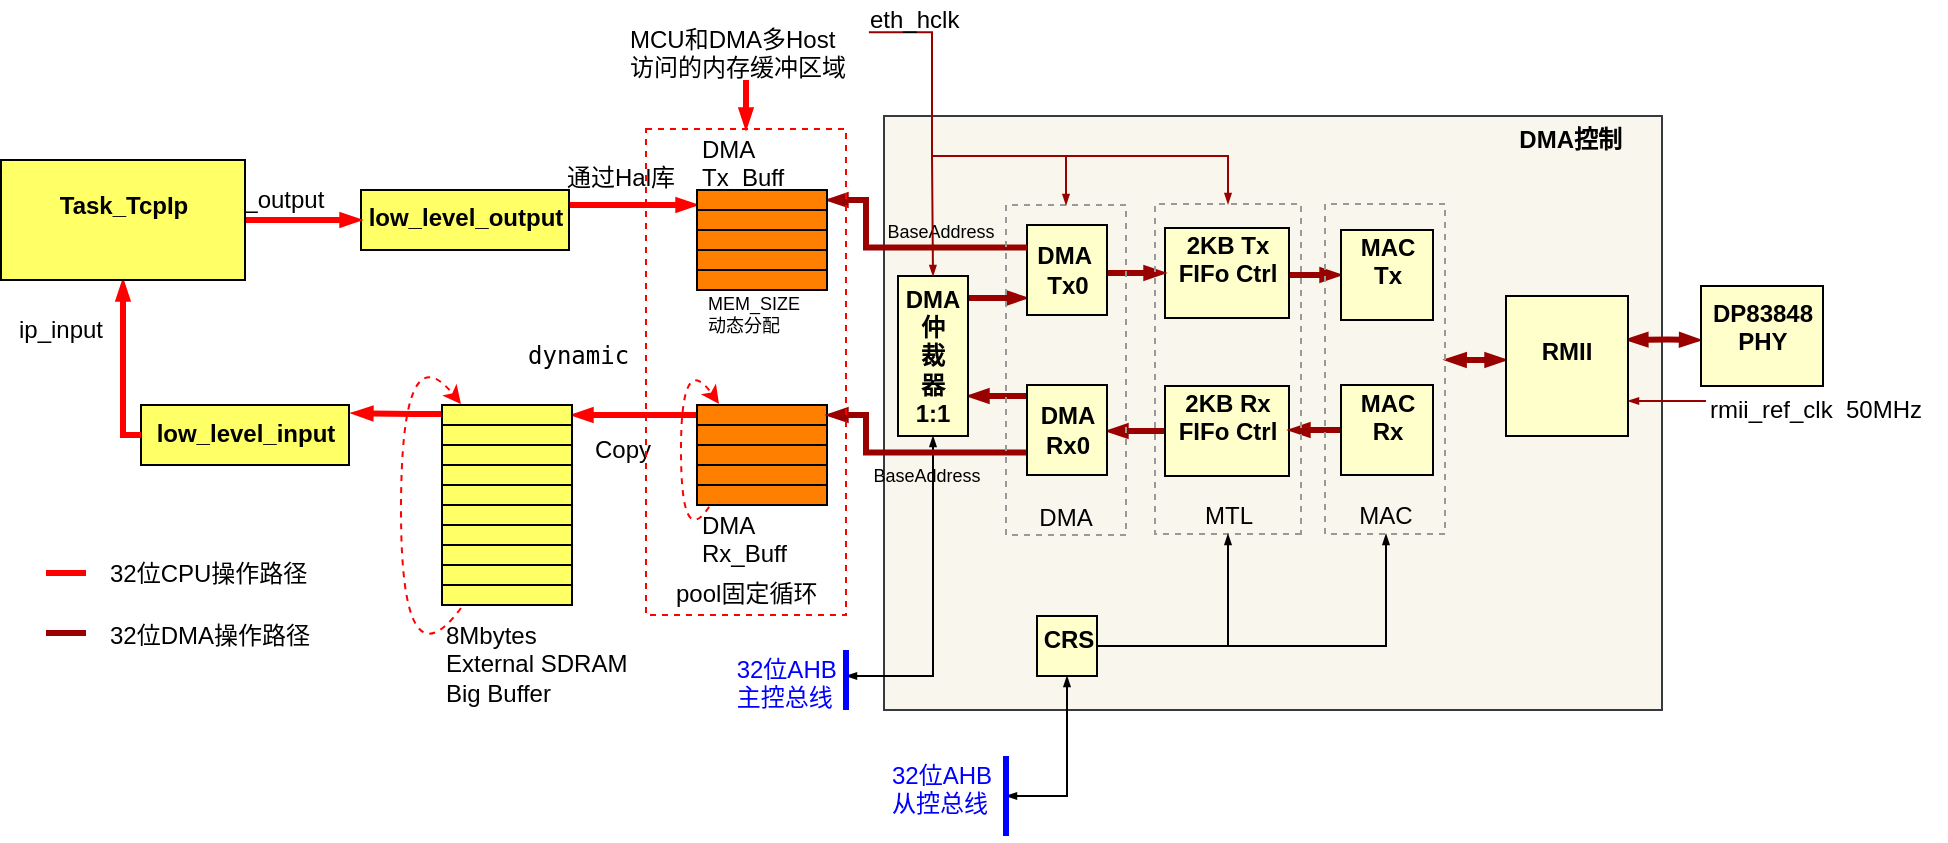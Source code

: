 <mxfile version="10.6.5" type="github"><diagram name="Page-1" id="c7558073-3199-34d8-9f00-42111426c3f3"><mxGraphModel dx="2014" dy="693" grid="1" gridSize="10" guides="1" tooltips="1" connect="1" arrows="1" fold="1" page="1" pageScale="1" pageWidth="826" pageHeight="1169" background="#ffffff" math="0" shadow="0"><root><mxCell id="0"/><mxCell id="1" parent="0"/><mxCell id="zGdMH3OUGbLleEWhz61C-14" value="DMA控制      " style="align=right;verticalAlign=top;fontStyle=1;strokeWidth=1;fillColor=#f9f7ed;spacing=0;whiteSpace=wrap;strokeColor=#36393d;" parent="1" vertex="1"><mxGeometry x="-101" y="200" width="389" height="297" as="geometry"/></mxCell><mxCell id="NwYxwCmfoPBGEtadz7WO-22" style="edgeStyle=orthogonalEdgeStyle;rounded=0;orthogonalLoop=1;jettySize=auto;html=1;exitX=1.006;exitY=0.119;exitDx=0;exitDy=0;startArrow=none;startFill=0;endArrow=blockThin;endFill=1;strokeColor=#990000;strokeWidth=3;fontSize=12;endSize=3;exitPerimeter=0;" edge="1" parent="1" source="zGdMH3OUGbLleEWhz61C-15" target="zGdMH3OUGbLleEWhz61C-31"><mxGeometry relative="1" as="geometry"><Array as="points"><mxPoint x="-29" y="291"/><mxPoint x="-29" y="291"/></Array></mxGeometry></mxCell><mxCell id="NwYxwCmfoPBGEtadz7WO-23" style="edgeStyle=orthogonalEdgeStyle;rounded=0;orthogonalLoop=1;jettySize=auto;html=1;exitX=1;exitY=0.75;exitDx=0;exitDy=0;startArrow=blockThin;startFill=1;endArrow=none;endFill=0;strokeColor=#990000;strokeWidth=3;fontSize=12;endSize=3;startSize=3;" edge="1" parent="1" source="zGdMH3OUGbLleEWhz61C-15" target="zGdMH3OUGbLleEWhz61C-63"><mxGeometry relative="1" as="geometry"><Array as="points"><mxPoint x="-50" y="340"/><mxPoint x="-50" y="340"/></Array></mxGeometry></mxCell><mxCell id="NwYxwCmfoPBGEtadz7WO-82" style="edgeStyle=orthogonalEdgeStyle;rounded=0;orthogonalLoop=1;jettySize=auto;html=1;exitX=0.5;exitY=1;exitDx=0;exitDy=0;startArrow=blockThin;startFill=1;startSize=3;endArrow=blockThin;endFill=1;endSize=3;strokeColor=#000000;strokeWidth=1;fontSize=12;fontColor=#FFFFFF;" edge="1" parent="1" source="zGdMH3OUGbLleEWhz61C-15"><mxGeometry relative="1" as="geometry"><mxPoint x="-120" y="480" as="targetPoint"/><Array as="points"><mxPoint x="-77" y="480"/></Array></mxGeometry></mxCell><mxCell id="zGdMH3OUGbLleEWhz61C-15" value="&#10;DMA仲&#10;裁&#10;器&#10;1:1&#10;" style="align=center;verticalAlign=middle;fontStyle=1;strokeWidth=1;fillColor=#FFFFCC;spacing=0;whiteSpace=wrap;horizontal=1;" parent="1" vertex="1"><mxGeometry x="-94" y="280" width="35" height="80" as="geometry"/></mxCell><mxCell id="NwYxwCmfoPBGEtadz7WO-25" style="edgeStyle=orthogonalEdgeStyle;rounded=0;orthogonalLoop=1;jettySize=auto;html=1;exitX=1;exitY=0.5;exitDx=0;exitDy=0;entryX=0;entryY=0.5;entryDx=0;entryDy=0;startArrow=none;startFill=0;endArrow=blockThin;endFill=1;strokeColor=#990000;strokeWidth=3;fontSize=12;endSize=3;startSize=3;" edge="1" parent="1" source="zGdMH3OUGbLleEWhz61C-18" target="zGdMH3OUGbLleEWhz61C-20"><mxGeometry relative="1" as="geometry"><Array as="points"><mxPoint x="101.5" y="280"/></Array></mxGeometry></mxCell><mxCell id="zGdMH3OUGbLleEWhz61C-18" value="2KB Tx&#10;FIFo Ctrl&#10;" style="align=center;verticalAlign=bottom;fontStyle=1;strokeWidth=1;fillColor=#FFFFCC;spacing=0;whiteSpace=wrap;horizontal=1;" parent="1" vertex="1"><mxGeometry x="39.5" y="256" width="62" height="45" as="geometry"/></mxCell><mxCell id="NwYxwCmfoPBGEtadz7WO-26" style="edgeStyle=orthogonalEdgeStyle;rounded=0;orthogonalLoop=1;jettySize=auto;html=1;startArrow=none;startFill=0;endArrow=blockThin;endFill=1;strokeColor=#990000;strokeWidth=3;fontSize=12;startSize=3;endSize=3;" edge="1" parent="1" source="zGdMH3OUGbLleEWhz61C-19" target="zGdMH3OUGbLleEWhz61C-63"><mxGeometry relative="1" as="geometry"><Array as="points"><mxPoint x="19.5" y="357"/><mxPoint x="19.5" y="357"/></Array></mxGeometry></mxCell><mxCell id="zGdMH3OUGbLleEWhz61C-19" value="2KB Rx&#10;FIFo Ctrl&#10;" style="align=center;verticalAlign=bottom;fontStyle=1;strokeWidth=1;fillColor=#FFFFCC;spacing=0;whiteSpace=wrap;horizontal=1;flipH=1;flipV=0;" parent="1" vertex="1"><mxGeometry x="39.5" y="335" width="62" height="45" as="geometry"/></mxCell><mxCell id="zGdMH3OUGbLleEWhz61C-20" value="MAC&#10;Tx&#10;" style="align=center;verticalAlign=bottom;fontStyle=1;strokeWidth=1;fillColor=#FFFFCC;spacing=0;whiteSpace=wrap;horizontal=1;" parent="1" vertex="1"><mxGeometry x="127.5" y="257" width="46" height="45" as="geometry"/></mxCell><mxCell id="NwYxwCmfoPBGEtadz7WO-27" style="edgeStyle=orthogonalEdgeStyle;rounded=0;orthogonalLoop=1;jettySize=auto;html=1;exitX=0;exitY=0.5;exitDx=0;exitDy=0;startArrow=none;startFill=0;endArrow=blockThin;endFill=1;strokeColor=#990000;strokeWidth=3;fontSize=12;startSize=3;endSize=3;" edge="1" parent="1" source="zGdMH3OUGbLleEWhz61C-21" target="zGdMH3OUGbLleEWhz61C-19"><mxGeometry relative="1" as="geometry"><Array as="points"><mxPoint x="107.5" y="357"/><mxPoint x="107.5" y="357"/></Array></mxGeometry></mxCell><mxCell id="zGdMH3OUGbLleEWhz61C-21" value="MAC&#10;Rx&#10;" style="align=center;verticalAlign=bottom;fontStyle=1;strokeWidth=1;fillColor=#FFFFCC;spacing=0;whiteSpace=wrap;horizontal=1;flipH=1;flipV=0;" parent="1" vertex="1"><mxGeometry x="127.5" y="334.5" width="46" height="45" as="geometry"/></mxCell><mxCell id="NwYxwCmfoPBGEtadz7WO-34" style="edgeStyle=orthogonalEdgeStyle;rounded=0;orthogonalLoop=1;jettySize=auto;html=1;entryX=-0.002;entryY=0.528;entryDx=0;entryDy=0;entryPerimeter=0;startArrow=blockThin;startFill=1;endArrow=blockThin;endFill=1;strokeColor=#990000;strokeWidth=3;fontSize=12;endSize=3;startSize=3;" edge="1" parent="1" source="zGdMH3OUGbLleEWhz61C-22" target="NwYxwCmfoPBGEtadz7WO-31"><mxGeometry relative="1" as="geometry"><Array as="points"><mxPoint x="190" y="322"/><mxPoint x="190" y="322"/></Array></mxGeometry></mxCell><mxCell id="NwYxwCmfoPBGEtadz7WO-35" style="edgeStyle=orthogonalEdgeStyle;rounded=0;orthogonalLoop=1;jettySize=auto;html=1;exitX=0.991;exitY=0.312;exitDx=0;exitDy=0;startArrow=blockThin;startFill=1;endArrow=blockThin;endFill=1;strokeColor=#990000;strokeWidth=3;fontSize=12;endSize=3;startSize=3;exitPerimeter=0;entryX=-0.004;entryY=0.541;entryDx=0;entryDy=0;entryPerimeter=0;" edge="1" parent="1" source="zGdMH3OUGbLleEWhz61C-22" target="zGdMH3OUGbLleEWhz61C-23"><mxGeometry relative="1" as="geometry"><Array as="points"><mxPoint x="291" y="312"/></Array></mxGeometry></mxCell><mxCell id="NwYxwCmfoPBGEtadz7WO-69" style="edgeStyle=orthogonalEdgeStyle;rounded=0;orthogonalLoop=1;jettySize=auto;html=1;exitX=1;exitY=0.75;exitDx=0;exitDy=0;startArrow=blockThin;startFill=1;startSize=3;endArrow=none;endFill=0;endSize=3;strokeColor=#990000;strokeWidth=1;fontSize=12;fontColor=#FFFFFF;" edge="1" parent="1" source="zGdMH3OUGbLleEWhz61C-22"><mxGeometry relative="1" as="geometry"><mxPoint x="310" y="342" as="targetPoint"/></mxGeometry></mxCell><mxCell id="zGdMH3OUGbLleEWhz61C-22" value="RMII&#10;" style="align=center;verticalAlign=middle;fontStyle=1;strokeWidth=1;fillColor=#FFFFCC;spacing=0;whiteSpace=wrap;horizontal=1;" parent="1" vertex="1"><mxGeometry x="210" y="290" width="61" height="70" as="geometry"/></mxCell><mxCell id="zGdMH3OUGbLleEWhz61C-23" value="DP83848&#10;PHY&#10;" style="align=center;verticalAlign=bottom;fontStyle=1;strokeWidth=1;fillColor=#FFFFCC;spacing=0;whiteSpace=wrap;horizontal=1;" parent="1" vertex="1"><mxGeometry x="307.5" y="285" width="61" height="50" as="geometry"/></mxCell><mxCell id="NwYxwCmfoPBGEtadz7WO-36" value="Copy" style="edgeStyle=orthogonalEdgeStyle;rounded=0;orthogonalLoop=1;jettySize=auto;html=1;exitX=0;exitY=0.5;exitDx=0;exitDy=0;entryX=1;entryY=0.5;entryDx=0;entryDy=0;startArrow=none;startFill=0;endArrow=blockThin;endFill=1;strokeColor=#FF0000;strokeWidth=3;fontSize=12;endSize=3;" edge="1" parent="1" source="zGdMH3OUGbLleEWhz61C-24" target="zGdMH3OUGbLleEWhz61C-44"><mxGeometry x="0.219" y="17" relative="1" as="geometry"><mxPoint as="offset"/></mxGeometry></mxCell><mxCell id="zGdMH3OUGbLleEWhz61C-24" value="" style="align=center;verticalAlign=middle;fontStyle=0;strokeWidth=1;fillColor=#FF8000;spacing=0;whiteSpace=wrap;fontSize=8;" parent="1" vertex="1"><mxGeometry x="-194.5" y="344.5" width="65" height="10" as="geometry"/></mxCell><mxCell id="zGdMH3OUGbLleEWhz61C-27" value="" style="align=center;verticalAlign=middle;fontStyle=1;strokeWidth=1;fillColor=#FF8000;spacing=0;whiteSpace=wrap;" parent="1" vertex="1"><mxGeometry x="-194.5" y="354.5" width="65" height="10" as="geometry"/></mxCell><mxCell id="zGdMH3OUGbLleEWhz61C-28" value="" style="align=center;verticalAlign=middle;fontStyle=1;strokeWidth=1;fillColor=#FF8000;spacing=0;whiteSpace=wrap;" parent="1" vertex="1"><mxGeometry x="-194.5" y="364.5" width="65" height="10" as="geometry"/></mxCell><mxCell id="zGdMH3OUGbLleEWhz61C-29" value="" style="align=center;verticalAlign=middle;fontStyle=1;strokeWidth=1;fillColor=#FF8000;spacing=0;whiteSpace=wrap;" parent="1" vertex="1"><mxGeometry x="-194.5" y="374.5" width="65" height="10" as="geometry"/></mxCell><mxCell id="zGdMH3OUGbLleEWhz61C-30" value="" style="align=center;verticalAlign=middle;fontStyle=1;strokeWidth=1;fillColor=#FF8000;spacing=0;whiteSpace=wrap;" parent="1" vertex="1"><mxGeometry x="-194.5" y="384.5" width="65" height="10" as="geometry"/></mxCell><mxCell id="NwYxwCmfoPBGEtadz7WO-24" style="edgeStyle=orthogonalEdgeStyle;rounded=0;orthogonalLoop=1;jettySize=auto;html=1;exitX=1;exitY=0.5;exitDx=0;exitDy=0;entryX=0;entryY=0.5;entryDx=0;entryDy=0;startArrow=none;startFill=0;endArrow=blockThin;endFill=1;strokeColor=#990000;strokeWidth=3;fontSize=12;startSize=3;endSize=3;" edge="1" parent="1" source="zGdMH3OUGbLleEWhz61C-31" target="zGdMH3OUGbLleEWhz61C-18"><mxGeometry relative="1" as="geometry"><Array as="points"><mxPoint x="10.5" y="279"/></Array></mxGeometry></mxCell><mxCell id="zGdMH3OUGbLleEWhz61C-31" value="DMA &#10;Tx0" style="align=center;verticalAlign=middle;fontStyle=1;strokeWidth=1;fillColor=#FFFFCC;spacing=0;whiteSpace=wrap;" parent="1" vertex="1"><mxGeometry x="-29.5" y="254.5" width="40" height="45" as="geometry"/></mxCell><mxCell id="NwYxwCmfoPBGEtadz7WO-41" style="edgeStyle=orthogonalEdgeStyle;rounded=0;orthogonalLoop=1;jettySize=auto;html=1;exitX=1;exitY=0.25;exitDx=0;exitDy=0;startArrow=none;startFill=0;endArrow=blockThin;endFill=1;strokeColor=#FF0000;strokeWidth=3;fontSize=12;endSize=3;startSize=3;entryX=0;entryY=0.75;entryDx=0;entryDy=0;" edge="1" parent="1" source="zGdMH3OUGbLleEWhz61C-40" target="zGdMH3OUGbLleEWhz61C-56"><mxGeometry relative="1" as="geometry"><Array as="points"/></mxGeometry></mxCell><mxCell id="NwYxwCmfoPBGEtadz7WO-48" value="通过Hal库" style="text;html=1;resizable=0;points=[];align=center;verticalAlign=middle;labelBackgroundColor=#ffffff;fontSize=12;horizontal=1;" vertex="1" connectable="0" parent="NwYxwCmfoPBGEtadz7WO-41"><mxGeometry x="-0.219" relative="1" as="geometry"><mxPoint x="0.5" y="-14" as="offset"/></mxGeometry></mxCell><mxCell id="zGdMH3OUGbLleEWhz61C-40" value="low_level_output&#10;" style="whiteSpace=wrap;align=center;verticalAlign=top;fontStyle=1;strokeWidth=1;fillColor=#FFFF66;" parent="1" vertex="1"><mxGeometry x="-362.5" y="237" width="104" height="30" as="geometry"/></mxCell><mxCell id="zGdMH3OUGbLleEWhz61C-41" value="low_level_input&#10;" style="whiteSpace=wrap;align=center;verticalAlign=top;fontStyle=1;strokeWidth=1;fillColor=#FFFF66;" parent="1" vertex="1"><mxGeometry x="-472.5" y="344.5" width="104" height="30" as="geometry"/></mxCell><mxCell id="NwYxwCmfoPBGEtadz7WO-44" style="edgeStyle=orthogonalEdgeStyle;rounded=0;orthogonalLoop=1;jettySize=auto;html=1;exitX=1;exitY=0.5;exitDx=0;exitDy=0;entryX=0;entryY=0.5;entryDx=0;entryDy=0;startArrow=none;startFill=0;startSize=3;endArrow=blockThin;endFill=1;endSize=3;strokeColor=#FF0000;strokeWidth=3;fontSize=12;" edge="1" parent="1" source="zGdMH3OUGbLleEWhz61C-43" target="zGdMH3OUGbLleEWhz61C-40"><mxGeometry relative="1" as="geometry"><Array as="points"><mxPoint x="-367.5" y="252"/></Array></mxGeometry></mxCell><mxCell id="NwYxwCmfoPBGEtadz7WO-46" value="ip_output" style="text;html=1;resizable=0;points=[];align=center;verticalAlign=middle;labelBackgroundColor=#ffffff;fontSize=12;" vertex="1" connectable="0" parent="NwYxwCmfoPBGEtadz7WO-44"><mxGeometry x="0.354" y="20" relative="1" as="geometry"><mxPoint x="-25" y="10" as="offset"/></mxGeometry></mxCell><mxCell id="NwYxwCmfoPBGEtadz7WO-45" style="edgeStyle=orthogonalEdgeStyle;rounded=0;orthogonalLoop=1;jettySize=auto;html=1;exitX=0.5;exitY=1;exitDx=0;exitDy=0;startArrow=blockThin;startFill=1;startSize=3;endArrow=none;endFill=0;endSize=3;strokeColor=#FF0000;strokeWidth=3;fontSize=12;entryX=0;entryY=0.5;entryDx=0;entryDy=0;" edge="1" parent="1" source="zGdMH3OUGbLleEWhz61C-43" target="zGdMH3OUGbLleEWhz61C-41"><mxGeometry relative="1" as="geometry"><mxPoint x="-428.5" y="347" as="targetPoint"/><Array as="points"><mxPoint x="-481.5" y="360"/></Array></mxGeometry></mxCell><mxCell id="NwYxwCmfoPBGEtadz7WO-47" value="ip_input" style="text;html=1;resizable=0;points=[];align=center;verticalAlign=middle;labelBackgroundColor=#ffffff;fontSize=12;" vertex="1" connectable="0" parent="NwYxwCmfoPBGEtadz7WO-45"><mxGeometry x="0.315" y="11" relative="1" as="geometry"><mxPoint x="-42.5" y="-32" as="offset"/></mxGeometry></mxCell><mxCell id="zGdMH3OUGbLleEWhz61C-43" value="Task_TcpIp&#10;" style="whiteSpace=wrap;align=center;verticalAlign=middle;fontStyle=1;strokeWidth=1;fillColor=#FFFF66;fontSize=12;" parent="1" vertex="1"><mxGeometry x="-542.5" y="222" width="122" height="60" as="geometry"/></mxCell><mxCell id="NwYxwCmfoPBGEtadz7WO-42" style="edgeStyle=orthogonalEdgeStyle;rounded=0;orthogonalLoop=1;jettySize=auto;html=1;startArrow=none;startFill=0;startSize=3;endArrow=blockThin;endFill=1;endSize=3;strokeColor=#FF0000;strokeWidth=3;fontSize=12;entryX=1.014;entryY=0.136;entryDx=0;entryDy=0;entryPerimeter=0;" edge="1" parent="1" target="zGdMH3OUGbLleEWhz61C-41"><mxGeometry relative="1" as="geometry"><mxPoint x="-337.5" y="349.492" as="targetPoint"/><mxPoint x="-322.5" y="349" as="sourcePoint"/><Array as="points"><mxPoint x="-336.5" y="349"/></Array></mxGeometry></mxCell><mxCell id="zGdMH3OUGbLleEWhz61C-44" value="" style="align=center;verticalAlign=middle;fontStyle=0;strokeWidth=1;fillColor=#FFFF66;spacing=0;whiteSpace=wrap;fontSize=8;" parent="1" vertex="1"><mxGeometry x="-322.0" y="344.5" width="65" height="10" as="geometry"/></mxCell><mxCell id="zGdMH3OUGbLleEWhz61C-45" value="" style="align=center;verticalAlign=middle;fontStyle=1;strokeWidth=1;fillColor=#FFFF66;spacing=0;whiteSpace=wrap;" parent="1" vertex="1"><mxGeometry x="-322.0" y="354.5" width="65" height="10" as="geometry"/></mxCell><mxCell id="zGdMH3OUGbLleEWhz61C-46" value="" style="align=center;verticalAlign=middle;fontStyle=1;strokeWidth=1;fillColor=#FFFF66;spacing=0;whiteSpace=wrap;" parent="1" vertex="1"><mxGeometry x="-322.0" y="364.5" width="65" height="10" as="geometry"/></mxCell><mxCell id="zGdMH3OUGbLleEWhz61C-47" value="" style="align=center;verticalAlign=middle;fontStyle=1;strokeWidth=1;fillColor=#FFFF66;spacing=0;whiteSpace=wrap;" parent="1" vertex="1"><mxGeometry x="-322.0" y="374.5" width="65" height="10" as="geometry"/></mxCell><mxCell id="zGdMH3OUGbLleEWhz61C-48" value="" style="align=center;verticalAlign=middle;fontStyle=1;strokeWidth=1;fillColor=#FFFF66;spacing=0;whiteSpace=wrap;" parent="1" vertex="1"><mxGeometry x="-322.0" y="384.5" width="65" height="10" as="geometry"/></mxCell><mxCell id="zGdMH3OUGbLleEWhz61C-50" value="" style="align=center;verticalAlign=middle;fontStyle=0;strokeWidth=1;fillColor=#FFFF66;spacing=0;whiteSpace=wrap;fontSize=8;" parent="1" vertex="1"><mxGeometry x="-322.0" y="394.5" width="65" height="10" as="geometry"/></mxCell><mxCell id="zGdMH3OUGbLleEWhz61C-51" value="" style="align=center;verticalAlign=middle;fontStyle=1;strokeWidth=1;fillColor=#FFFF66;spacing=0;whiteSpace=wrap;" parent="1" vertex="1"><mxGeometry x="-322.0" y="404.5" width="65" height="10" as="geometry"/></mxCell><mxCell id="zGdMH3OUGbLleEWhz61C-52" value="" style="align=center;verticalAlign=middle;fontStyle=1;strokeWidth=1;fillColor=#FFFF66;spacing=0;whiteSpace=wrap;" parent="1" vertex="1"><mxGeometry x="-322.0" y="414.5" width="65" height="10" as="geometry"/></mxCell><mxCell id="zGdMH3OUGbLleEWhz61C-53" value="" style="align=center;verticalAlign=middle;fontStyle=1;strokeWidth=1;fillColor=#FFFF66;spacing=0;whiteSpace=wrap;" parent="1" vertex="1"><mxGeometry x="-322.0" y="424.5" width="65" height="10" as="geometry"/></mxCell><mxCell id="zGdMH3OUGbLleEWhz61C-54" value="" style="align=center;verticalAlign=middle;fontStyle=1;strokeWidth=1;fillColor=#FFFF66;spacing=0;whiteSpace=wrap;" parent="1" vertex="1"><mxGeometry x="-322.0" y="434.5" width="65" height="10" as="geometry"/></mxCell><mxCell id="zGdMH3OUGbLleEWhz61C-55" value="8Mbytes&lt;br&gt;External SDRAM&lt;br&gt;Big Buffer&lt;br&gt;&lt;br&gt;" style="text;html=1;resizable=0;points=[];autosize=1;align=left;verticalAlign=top;spacingTop=-4;" parent="1" vertex="1"><mxGeometry x="-322.5" y="449.5" width="110" height="60" as="geometry"/></mxCell><mxCell id="NwYxwCmfoPBGEtadz7WO-80" style="edgeStyle=orthogonalEdgeStyle;rounded=0;orthogonalLoop=1;jettySize=auto;html=1;exitX=1;exitY=0.5;exitDx=0;exitDy=0;entryX=0;entryY=0.25;entryDx=0;entryDy=0;startArrow=blockThin;startFill=1;startSize=3;endArrow=none;endFill=0;endSize=3;strokeColor=#990000;strokeWidth=3;fontSize=12;fontColor=#FFFFFF;labelBackgroundColor=none;" edge="1" parent="1" source="zGdMH3OUGbLleEWhz61C-56" target="zGdMH3OUGbLleEWhz61C-31"><mxGeometry relative="1" as="geometry"><Array as="points"><mxPoint x="-110" y="242"/><mxPoint x="-110" y="266"/></Array></mxGeometry></mxCell><mxCell id="NwYxwCmfoPBGEtadz7WO-89" value="&lt;span&gt;&lt;font color=&quot;#000000&quot;&gt;BaseAddress&lt;/font&gt;&lt;/span&gt;" style="text;html=1;resizable=0;points=[];align=center;verticalAlign=middle;labelBackgroundColor=none;fontSize=9;fontColor=#FFFFFF;" vertex="1" connectable="0" parent="NwYxwCmfoPBGEtadz7WO-80"><mxGeometry x="-0.249" y="-2" relative="1" as="geometry"><mxPoint x="33.5" y="-10.5" as="offset"/></mxGeometry></mxCell><mxCell id="zGdMH3OUGbLleEWhz61C-56" value="" style="align=center;verticalAlign=middle;fontStyle=1;strokeWidth=1;fillColor=#FF8000;spacing=0;whiteSpace=wrap;" parent="1" vertex="1"><mxGeometry x="-194.5" y="237" width="65" height="10" as="geometry"/></mxCell><mxCell id="zGdMH3OUGbLleEWhz61C-57" value="" style="align=center;verticalAlign=middle;fontStyle=1;strokeWidth=1;fillColor=#FF8000;spacing=0;whiteSpace=wrap;" parent="1" vertex="1"><mxGeometry x="-194.5" y="247" width="65" height="10" as="geometry"/></mxCell><mxCell id="zGdMH3OUGbLleEWhz61C-58" value="" style="align=center;verticalAlign=middle;fontStyle=1;strokeWidth=1;fillColor=#FF8000;spacing=0;whiteSpace=wrap;" parent="1" vertex="1"><mxGeometry x="-194.5" y="257" width="65" height="10" as="geometry"/></mxCell><mxCell id="zGdMH3OUGbLleEWhz61C-59" value="" style="align=center;verticalAlign=middle;fontStyle=1;strokeWidth=1;fillColor=#FF8000;spacing=0;whiteSpace=wrap;" parent="1" vertex="1"><mxGeometry x="-194.5" y="267" width="65" height="10" as="geometry"/></mxCell><mxCell id="zGdMH3OUGbLleEWhz61C-60" value="" style="align=center;verticalAlign=middle;fontStyle=1;strokeWidth=1;fillColor=#FF8000;spacing=0;whiteSpace=wrap;" parent="1" vertex="1"><mxGeometry x="-194.5" y="277" width="65" height="10" as="geometry"/></mxCell><mxCell id="zGdMH3OUGbLleEWhz61C-61" value="DMA&lt;br&gt;Tx_Buff&lt;br&gt;" style="text;html=1;resizable=0;points=[];autosize=1;align=left;verticalAlign=top;spacingTop=-4;" parent="1" vertex="1"><mxGeometry x="-194.5" y="207" width="60" height="30" as="geometry"/></mxCell><mxCell id="NwYxwCmfoPBGEtadz7WO-81" style="edgeStyle=orthogonalEdgeStyle;rounded=0;orthogonalLoop=1;jettySize=auto;html=1;exitX=0;exitY=0.75;exitDx=0;exitDy=0;entryX=1;entryY=0.5;entryDx=0;entryDy=0;startArrow=none;startFill=0;startSize=3;endArrow=blockThin;endFill=1;endSize=3;strokeColor=#990000;strokeWidth=3;fontSize=12;fontColor=#FFFFFF;" edge="1" parent="1" source="zGdMH3OUGbLleEWhz61C-63" target="zGdMH3OUGbLleEWhz61C-24"><mxGeometry relative="1" as="geometry"><Array as="points"><mxPoint x="-110" y="368"/><mxPoint x="-110" y="350"/></Array></mxGeometry></mxCell><mxCell id="NwYxwCmfoPBGEtadz7WO-88" value="&lt;font color=&quot;#000000&quot;&gt;BaseAddress&lt;/font&gt;" style="text;html=1;resizable=0;points=[];align=center;verticalAlign=middle;labelBackgroundColor=none;fontSize=9;fontColor=#FFFFFF;" vertex="1" connectable="0" parent="NwYxwCmfoPBGEtadz7WO-81"><mxGeometry x="0.339" y="3" relative="1" as="geometry"><mxPoint x="29" y="8" as="offset"/></mxGeometry></mxCell><mxCell id="zGdMH3OUGbLleEWhz61C-63" value="DMA &#10;Rx0" style="align=center;verticalAlign=middle;fontStyle=1;strokeWidth=1;fillColor=#FFFFCC;spacing=0;whiteSpace=wrap;flipH=1;flipV=0;" parent="1" vertex="1"><mxGeometry x="-29.5" y="334.5" width="40" height="45" as="geometry"/></mxCell><mxCell id="NwYxwCmfoPBGEtadz7WO-14" value="DMA&lt;br&gt;Rx_Buff&lt;br&gt;" style="text;html=1;resizable=0;points=[];autosize=1;align=left;verticalAlign=top;spacingTop=-4;" vertex="1" parent="1"><mxGeometry x="-194.5" y="394.5" width="60" height="30" as="geometry"/></mxCell><mxCell id="NwYxwCmfoPBGEtadz7WO-28" value="DMA" style="rounded=0;whiteSpace=wrap;html=1;fillColor=none;fontSize=12;align=center;direction=west;dashed=1;strokeColor=#999999;verticalAlign=bottom;" vertex="1" parent="1"><mxGeometry x="-40" y="244.5" width="60" height="165" as="geometry"/></mxCell><mxCell id="NwYxwCmfoPBGEtadz7WO-29" value="MTL" style="rounded=0;whiteSpace=wrap;html=1;fillColor=none;fontSize=12;align=center;direction=west;dashed=1;strokeColor=#999999;verticalAlign=bottom;" vertex="1" parent="1"><mxGeometry x="34.5" y="244" width="73" height="165" as="geometry"/></mxCell><mxCell id="NwYxwCmfoPBGEtadz7WO-31" value="MAC" style="rounded=0;whiteSpace=wrap;html=1;fillColor=none;fontSize=12;align=center;direction=west;dashed=1;strokeColor=#999999;verticalAlign=bottom;" vertex="1" parent="1"><mxGeometry x="119.5" y="244.0" width="60" height="165" as="geometry"/></mxCell><mxCell id="NwYxwCmfoPBGEtadz7WO-37" value="" style="rounded=0;whiteSpace=wrap;html=1;dashed=1;strokeColor=#FF0000;fillColor=none;fontSize=12;align=center;" vertex="1" parent="1"><mxGeometry x="-220" y="206.5" width="100" height="243" as="geometry"/></mxCell><mxCell id="NwYxwCmfoPBGEtadz7WO-39" style="edgeStyle=orthogonalEdgeStyle;rounded=0;orthogonalLoop=1;jettySize=auto;html=1;entryX=0.5;entryY=0;entryDx=0;entryDy=0;startArrow=none;startFill=0;endArrow=blockThin;endFill=1;strokeColor=#FF0000;strokeWidth=3;fontSize=12;endSize=3;startSize=3;" edge="1" parent="1" source="NwYxwCmfoPBGEtadz7WO-38" target="NwYxwCmfoPBGEtadz7WO-37"><mxGeometry relative="1" as="geometry"><Array as="points"><mxPoint x="-170" y="200"/><mxPoint x="-170" y="200"/></Array></mxGeometry></mxCell><mxCell id="NwYxwCmfoPBGEtadz7WO-38" value="MCU和DMA多Host&lt;br&gt;访问的内存缓冲区域" style="text;html=1;resizable=0;points=[];autosize=1;align=left;verticalAlign=top;spacingTop=-4;fontSize=12;" vertex="1" parent="1"><mxGeometry x="-230" y="152" width="120" height="30" as="geometry"/></mxCell><mxCell id="NwYxwCmfoPBGEtadz7WO-49" value="" style="curved=1;endArrow=classic;html=1;strokeColor=#FF0000;strokeWidth=1;fontSize=12;dashed=1;" edge="1" parent="1"><mxGeometry width="50" height="50" relative="1" as="geometry"><mxPoint x="-312.5" y="446" as="sourcePoint"/><mxPoint x="-312.5" y="344" as="targetPoint"/><Array as="points"><mxPoint x="-342.5" y="487"/><mxPoint x="-342.5" y="307"/></Array></mxGeometry></mxCell><mxCell id="NwYxwCmfoPBGEtadz7WO-51" value="" style="curved=1;endArrow=classic;html=1;strokeColor=#FF0000;strokeWidth=1;fontSize=12;dashed=1;exitX=0.101;exitY=0.028;exitDx=0;exitDy=0;exitPerimeter=0;" edge="1" parent="1" source="NwYxwCmfoPBGEtadz7WO-14"><mxGeometry width="50" height="50" relative="1" as="geometry"><mxPoint x="-183.5" y="446" as="sourcePoint"/><mxPoint x="-183.5" y="344" as="targetPoint"/><Array as="points"><mxPoint x="-202.5" y="417"/><mxPoint x="-202.5" y="317"/></Array></mxGeometry></mxCell><mxCell id="NwYxwCmfoPBGEtadz7WO-52" value="" style="endArrow=none;html=1;strokeColor=#FF0000;strokeWidth=3;fontSize=12;fontColor=#FFFFFF;" edge="1" parent="1"><mxGeometry width="50" height="50" relative="1" as="geometry"><mxPoint x="-520" y="428.5" as="sourcePoint"/><mxPoint x="-500" y="428.5" as="targetPoint"/></mxGeometry></mxCell><mxCell id="NwYxwCmfoPBGEtadz7WO-55" value="&lt;font color=&quot;#000000&quot;&gt;32位CPU操作路径&lt;/font&gt;" style="text;html=1;resizable=0;points=[];autosize=1;align=left;verticalAlign=top;spacingTop=-4;fontSize=12;fontColor=#FFFFFF;" vertex="1" parent="1"><mxGeometry x="-490" y="418.5" width="110" height="20" as="geometry"/></mxCell><mxCell id="NwYxwCmfoPBGEtadz7WO-56" value="" style="endArrow=none;html=1;strokeColor=#990000;strokeWidth=3;fontSize=12;fontColor=#FFFFFF;" edge="1" parent="1"><mxGeometry width="50" height="50" relative="1" as="geometry"><mxPoint x="-520" y="458.5" as="sourcePoint"/><mxPoint x="-500" y="458.5" as="targetPoint"/></mxGeometry></mxCell><mxCell id="NwYxwCmfoPBGEtadz7WO-57" value="&lt;font color=&quot;#000000&quot;&gt;32位DMA操作路径&lt;br&gt;&lt;/font&gt;" style="text;html=1;resizable=0;points=[];autosize=1;align=left;verticalAlign=top;spacingTop=-4;fontSize=12;fontColor=#FFFFFF;" vertex="1" parent="1"><mxGeometry x="-490" y="449.5" width="120" height="20" as="geometry"/></mxCell><mxCell id="NwYxwCmfoPBGEtadz7WO-59" style="edgeStyle=orthogonalEdgeStyle;rounded=0;orthogonalLoop=1;jettySize=auto;html=1;exitX=1;exitY=0.5;exitDx=0;exitDy=0;startArrow=none;startFill=0;startSize=3;endArrow=blockThin;endFill=1;endSize=3;strokeColor=#000000;strokeWidth=1;fontSize=12;fontColor=#FFFFFF;" edge="1" parent="1" source="NwYxwCmfoPBGEtadz7WO-58" target="NwYxwCmfoPBGEtadz7WO-31"><mxGeometry relative="1" as="geometry"><Array as="points"><mxPoint x="150" y="465"/></Array></mxGeometry></mxCell><mxCell id="NwYxwCmfoPBGEtadz7WO-61" style="edgeStyle=orthogonalEdgeStyle;rounded=0;orthogonalLoop=1;jettySize=auto;html=1;exitX=1;exitY=0.5;exitDx=0;exitDy=0;startArrow=none;startFill=0;startSize=3;endArrow=blockThin;endFill=1;endSize=3;strokeColor=#000000;strokeWidth=1;fontSize=12;fontColor=#FFFFFF;" edge="1" parent="1" source="NwYxwCmfoPBGEtadz7WO-58" target="NwYxwCmfoPBGEtadz7WO-29"><mxGeometry relative="1" as="geometry"/></mxCell><mxCell id="NwYxwCmfoPBGEtadz7WO-62" style="edgeStyle=orthogonalEdgeStyle;rounded=0;orthogonalLoop=1;jettySize=auto;html=1;exitX=0.5;exitY=1;exitDx=0;exitDy=0;startArrow=blockThin;startFill=1;startSize=3;endArrow=blockThin;endFill=1;endSize=3;strokeColor=#000000;strokeWidth=1;fontSize=12;fontColor=#FFFFFF;" edge="1" parent="1" source="NwYxwCmfoPBGEtadz7WO-58"><mxGeometry relative="1" as="geometry"><mxPoint x="-40" y="540" as="targetPoint"/><Array as="points"><mxPoint x="-10" y="540"/></Array></mxGeometry></mxCell><mxCell id="NwYxwCmfoPBGEtadz7WO-58" value="CRS&lt;br&gt;" style="align=center;verticalAlign=top;fontStyle=1;strokeWidth=1;fillColor=#FFFFCC;spacing=0;horizontal=1;html=1;labelBackgroundColor=none;" vertex="1" parent="1"><mxGeometry x="-24.5" y="450" width="30" height="30" as="geometry"/></mxCell><mxCell id="NwYxwCmfoPBGEtadz7WO-64" value="" style="endArrow=none;html=1;strokeColor=#0000FF;strokeWidth=3;fontSize=12;fontColor=#FFFFFF;" edge="1" parent="1"><mxGeometry width="50" height="50" relative="1" as="geometry"><mxPoint x="-40" y="560" as="sourcePoint"/><mxPoint x="-40" y="520" as="targetPoint"/></mxGeometry></mxCell><mxCell id="NwYxwCmfoPBGEtadz7WO-65" value="&lt;font color=&quot;#0000ff&quot;&gt;32位AHB&lt;br&gt;从控总线&lt;br&gt;&lt;/font&gt;" style="text;html=1;resizable=0;points=[];autosize=1;align=left;verticalAlign=top;spacingTop=-4;fontSize=12;fontColor=#FFFFFF;" vertex="1" parent="1"><mxGeometry x="-99.5" y="520" width="70" height="30" as="geometry"/></mxCell><mxCell id="NwYxwCmfoPBGEtadz7WO-66" value="&lt;pre id=&quot;tw-target-text&quot; dir=&quot;ltr&quot;&gt;&lt;span tabindex=&quot;0&quot; lang=&quot;en&quot;&gt;&lt;font color=&quot;#000000&quot;&gt;dynamic&lt;/font&gt;&lt;/span&gt;&lt;/pre&gt;" style="text;html=1;resizable=0;points=[];autosize=1;align=left;verticalAlign=top;spacingTop=-4;fontSize=12;fontColor=#FFFFFF;" vertex="1" parent="1"><mxGeometry x="-281" y="298" width="60" height="40" as="geometry"/></mxCell><mxCell id="NwYxwCmfoPBGEtadz7WO-67" value="&lt;font color=&quot;#000000&quot; style=&quot;font-size: 9px;&quot;&gt;MEM_SIZE&lt;br style=&quot;font-size: 9px;&quot;&gt;动态分配&lt;br style=&quot;font-size: 9px;&quot;&gt;&lt;/font&gt;" style="text;html=1;resizable=0;points=[];autosize=1;align=left;verticalAlign=top;spacingTop=-4;fontSize=9;fontColor=#FFFFFF;" vertex="1" parent="1"><mxGeometry x="-191" y="286" width="60" height="30" as="geometry"/></mxCell><mxCell id="NwYxwCmfoPBGEtadz7WO-68" value="&lt;font color=&quot;#000000&quot;&gt;pool固定循环&lt;br&gt;&lt;/font&gt;" style="text;html=1;resizable=0;points=[];autosize=1;align=left;verticalAlign=top;spacingTop=-4;fontSize=12;fontColor=#FFFFFF;" vertex="1" parent="1"><mxGeometry x="-207" y="428.603" width="90" height="20" as="geometry"/></mxCell><mxCell id="NwYxwCmfoPBGEtadz7WO-71" value="&lt;font color=&quot;#000000&quot;&gt;rmii_ref_clk&amp;nbsp; 50MHz&lt;br&gt;&lt;/font&gt;" style="text;html=1;resizable=0;points=[];autosize=1;align=left;verticalAlign=top;spacingTop=-4;fontSize=12;fontColor=#FFFFFF;" vertex="1" parent="1"><mxGeometry x="310" y="337" width="120" height="20" as="geometry"/></mxCell><mxCell id="NwYxwCmfoPBGEtadz7WO-75" style="edgeStyle=orthogonalEdgeStyle;rounded=0;orthogonalLoop=1;jettySize=auto;html=1;exitX=0.5;exitY=1;exitDx=0;exitDy=0;startArrow=none;startFill=0;startSize=3;endArrow=blockThin;endFill=1;endSize=3;strokeColor=#990000;strokeWidth=1;fontSize=12;fontColor=#FFFFFF;entryX=0.5;entryY=1;entryDx=0;entryDy=0;" edge="1" parent="1" target="NwYxwCmfoPBGEtadz7WO-29"><mxGeometry relative="1" as="geometry"><mxPoint x="-77" y="160" as="sourcePoint"/><mxPoint x="70" y="244" as="targetPoint"/><Array as="points"><mxPoint x="-77" y="220"/><mxPoint x="71" y="220"/></Array></mxGeometry></mxCell><mxCell id="NwYxwCmfoPBGEtadz7WO-76" style="edgeStyle=orthogonalEdgeStyle;rounded=0;orthogonalLoop=1;jettySize=auto;html=1;exitX=0.5;exitY=1;exitDx=0;exitDy=0;entryX=0.5;entryY=0;entryDx=0;entryDy=0;startArrow=none;startFill=0;startSize=3;endArrow=blockThin;endFill=1;endSize=3;strokeColor=#990000;strokeWidth=1;fontSize=12;fontColor=#FFFFFF;" edge="1" parent="1" target="zGdMH3OUGbLleEWhz61C-15"><mxGeometry relative="1" as="geometry"><mxPoint x="-77" y="160" as="sourcePoint"/><Array as="points"><mxPoint x="-77" y="220"/></Array></mxGeometry></mxCell><mxCell id="NwYxwCmfoPBGEtadz7WO-77" style="edgeStyle=orthogonalEdgeStyle;rounded=0;orthogonalLoop=1;jettySize=auto;html=1;entryX=0.5;entryY=1;entryDx=0;entryDy=0;startArrow=none;startFill=0;startSize=3;endArrow=blockThin;endFill=1;endSize=3;strokeColor=#990000;strokeWidth=1;fontSize=12;fontColor=#FFFFFF;exitX=0.024;exitY=0.805;exitDx=0;exitDy=0;exitPerimeter=0;" edge="1" parent="1" source="NwYxwCmfoPBGEtadz7WO-78" target="NwYxwCmfoPBGEtadz7WO-28"><mxGeometry relative="1" as="geometry"><mxPoint x="-90" y="160" as="sourcePoint"/><Array as="points"><mxPoint x="-77" y="158"/><mxPoint x="-77" y="220"/><mxPoint x="-10" y="220"/></Array></mxGeometry></mxCell><mxCell id="NwYxwCmfoPBGEtadz7WO-78" value="&lt;font color=&quot;#000000&quot;&gt;eth_hclk&lt;/font&gt;" style="text;html=1;resizable=0;points=[];autosize=1;align=left;verticalAlign=top;spacingTop=-4;fontSize=12;fontColor=#FFFFFF;" vertex="1" parent="1"><mxGeometry x="-110" y="142" width="60" height="20" as="geometry"/></mxCell><mxCell id="NwYxwCmfoPBGEtadz7WO-84" value="&lt;font color=&quot;#0000ff&quot;&gt;&amp;nbsp; &amp;nbsp; 32位AHB&lt;br&gt;&amp;nbsp; &amp;nbsp; 主控总线&lt;/font&gt;&lt;br&gt;" style="text;html=1;resizable=0;points=[];autosize=1;align=left;verticalAlign=top;spacingTop=-4;fontSize=12;fontColor=#FFFFFF;" vertex="1" parent="1"><mxGeometry x="-190" y="467" width="80" height="30" as="geometry"/></mxCell><mxCell id="NwYxwCmfoPBGEtadz7WO-87" value="" style="endArrow=none;html=1;strokeColor=#0000FF;strokeWidth=3;fontSize=12;fontColor=#FFFFFF;" edge="1" parent="1"><mxGeometry width="50" height="50" relative="1" as="geometry"><mxPoint x="-120" y="467" as="sourcePoint"/><mxPoint x="-120" y="497" as="targetPoint"/></mxGeometry></mxCell></root></mxGraphModel></diagram></mxfile>